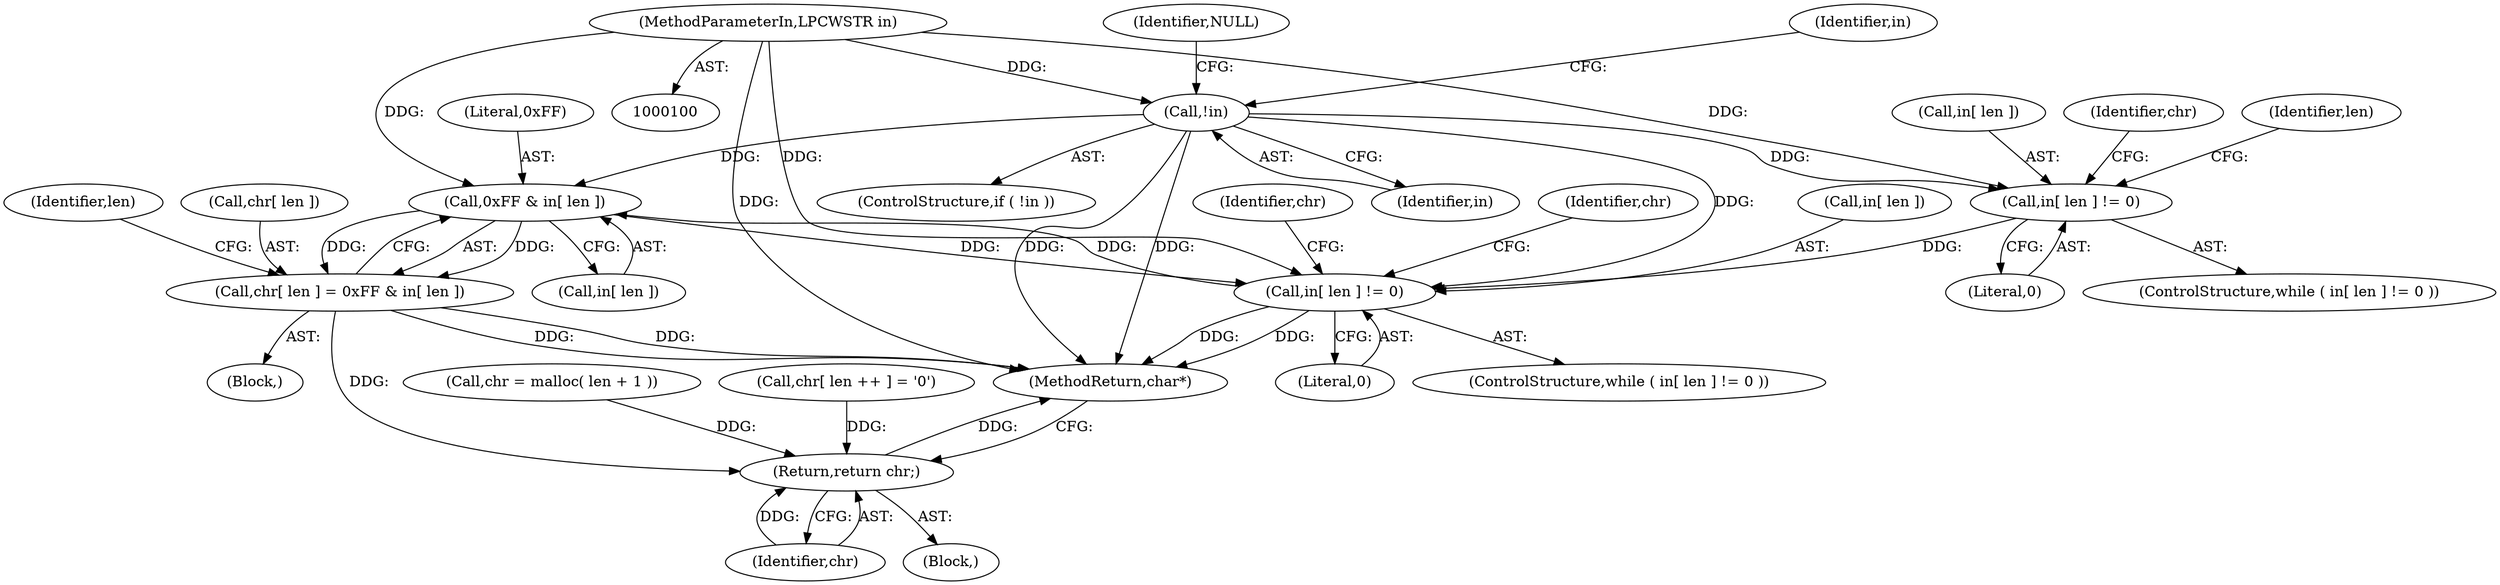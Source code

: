 digraph "0_unixODBC_45ef78e037f578b15fc58938a3a3251655e71d6f#diff-d52750c7ba4e594410438569d8e2963aL24_4@array" {
"1000143" [label="(Call,0xFF & in[ len ])"];
"1000133" [label="(Call,in[ len ] != 0)"];
"1000143" [label="(Call,0xFF & in[ len ])"];
"1000109" [label="(Call,!in)"];
"1000101" [label="(MethodParameterIn,LPCWSTR in)"];
"1000115" [label="(Call,in[ len ] != 0)"];
"1000139" [label="(Call,chr[ len ] = 0xFF & in[ len ])"];
"1000156" [label="(Return,return chr;)"];
"1000157" [label="(Identifier,chr)"];
"1000123" [label="(Call,chr = malloc( len + 1 ))"];
"1000116" [label="(Call,in[ len ])"];
"1000158" [label="(MethodReturn,char*)"];
"1000144" [label="(Literal,0xFF)"];
"1000114" [label="(ControlStructure,while ( in[ len ] != 0 ))"];
"1000124" [label="(Identifier,chr)"];
"1000138" [label="(Block,)"];
"1000109" [label="(Call,!in)"];
"1000101" [label="(MethodParameterIn,LPCWSTR in)"];
"1000113" [label="(Identifier,NULL)"];
"1000110" [label="(Identifier,in)"];
"1000102" [label="(Block,)"];
"1000152" [label="(Identifier,chr)"];
"1000133" [label="(Call,in[ len ] != 0)"];
"1000137" [label="(Literal,0)"];
"1000134" [label="(Call,in[ len ])"];
"1000115" [label="(Call,in[ len ] != 0)"];
"1000117" [label="(Identifier,in)"];
"1000119" [label="(Literal,0)"];
"1000140" [label="(Call,chr[ len ])"];
"1000108" [label="(ControlStructure,if ( !in ))"];
"1000141" [label="(Identifier,chr)"];
"1000143" [label="(Call,0xFF & in[ len ])"];
"1000139" [label="(Call,chr[ len ] = 0xFF & in[ len ])"];
"1000122" [label="(Identifier,len)"];
"1000150" [label="(Call,chr[ len ++ ] = '\0')"];
"1000156" [label="(Return,return chr;)"];
"1000145" [label="(Call,in[ len ])"];
"1000132" [label="(ControlStructure,while ( in[ len ] != 0 ))"];
"1000149" [label="(Identifier,len)"];
"1000143" -> "1000139"  [label="AST: "];
"1000143" -> "1000145"  [label="CFG: "];
"1000144" -> "1000143"  [label="AST: "];
"1000145" -> "1000143"  [label="AST: "];
"1000139" -> "1000143"  [label="CFG: "];
"1000143" -> "1000133"  [label="DDG: "];
"1000143" -> "1000139"  [label="DDG: "];
"1000143" -> "1000139"  [label="DDG: "];
"1000133" -> "1000143"  [label="DDG: "];
"1000109" -> "1000143"  [label="DDG: "];
"1000101" -> "1000143"  [label="DDG: "];
"1000133" -> "1000132"  [label="AST: "];
"1000133" -> "1000137"  [label="CFG: "];
"1000134" -> "1000133"  [label="AST: "];
"1000137" -> "1000133"  [label="AST: "];
"1000141" -> "1000133"  [label="CFG: "];
"1000152" -> "1000133"  [label="CFG: "];
"1000133" -> "1000158"  [label="DDG: "];
"1000133" -> "1000158"  [label="DDG: "];
"1000115" -> "1000133"  [label="DDG: "];
"1000109" -> "1000133"  [label="DDG: "];
"1000101" -> "1000133"  [label="DDG: "];
"1000109" -> "1000108"  [label="AST: "];
"1000109" -> "1000110"  [label="CFG: "];
"1000110" -> "1000109"  [label="AST: "];
"1000113" -> "1000109"  [label="CFG: "];
"1000117" -> "1000109"  [label="CFG: "];
"1000109" -> "1000158"  [label="DDG: "];
"1000109" -> "1000158"  [label="DDG: "];
"1000101" -> "1000109"  [label="DDG: "];
"1000109" -> "1000115"  [label="DDG: "];
"1000101" -> "1000100"  [label="AST: "];
"1000101" -> "1000158"  [label="DDG: "];
"1000101" -> "1000115"  [label="DDG: "];
"1000115" -> "1000114"  [label="AST: "];
"1000115" -> "1000119"  [label="CFG: "];
"1000116" -> "1000115"  [label="AST: "];
"1000119" -> "1000115"  [label="AST: "];
"1000122" -> "1000115"  [label="CFG: "];
"1000124" -> "1000115"  [label="CFG: "];
"1000139" -> "1000138"  [label="AST: "];
"1000140" -> "1000139"  [label="AST: "];
"1000149" -> "1000139"  [label="CFG: "];
"1000139" -> "1000158"  [label="DDG: "];
"1000139" -> "1000158"  [label="DDG: "];
"1000139" -> "1000156"  [label="DDG: "];
"1000156" -> "1000102"  [label="AST: "];
"1000156" -> "1000157"  [label="CFG: "];
"1000157" -> "1000156"  [label="AST: "];
"1000158" -> "1000156"  [label="CFG: "];
"1000156" -> "1000158"  [label="DDG: "];
"1000157" -> "1000156"  [label="DDG: "];
"1000150" -> "1000156"  [label="DDG: "];
"1000123" -> "1000156"  [label="DDG: "];
}
